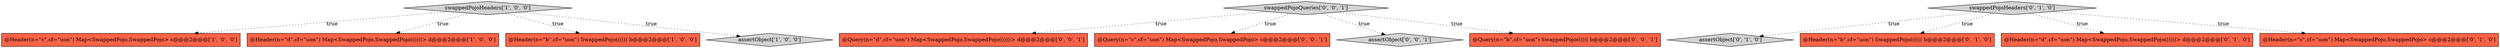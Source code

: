 digraph {
3 [style = filled, label = "@Header(n=\"c\",cf=\"uon\") Map<SwappedPojo,SwappedPojo> c@@@2@@@['1', '0', '0']", fillcolor = tomato, shape = box image = "AAA0AAABBB1BBB"];
13 [style = filled, label = "@Query(n=\"d\",cf=\"uon\") Map<SwappedPojo,SwappedPojo((((((> d@@@2@@@['0', '0', '1']", fillcolor = tomato, shape = box image = "AAA0AAABBB3BBB"];
2 [style = filled, label = "swappedPojoHeaders['1', '0', '0']", fillcolor = lightgray, shape = diamond image = "AAA0AAABBB1BBB"];
9 [style = filled, label = "swappedPojoHeaders['0', '1', '0']", fillcolor = lightgray, shape = diamond image = "AAA0AAABBB2BBB"];
7 [style = filled, label = "assertObject['0', '1', '0']", fillcolor = lightgray, shape = diamond image = "AAA0AAABBB2BBB"];
5 [style = filled, label = "@Header(n=\"b\",cf=\"uon\") SwappedPojo(((((( b@@@2@@@['0', '1', '0']", fillcolor = tomato, shape = box image = "AAA0AAABBB2BBB"];
1 [style = filled, label = "@Header(n=\"d\",cf=\"uon\") Map<SwappedPojo,SwappedPojo((((((> d@@@2@@@['1', '0', '0']", fillcolor = tomato, shape = box image = "AAA0AAABBB1BBB"];
8 [style = filled, label = "@Header(n=\"d\",cf=\"uon\") Map<SwappedPojo,SwappedPojo((((((> d@@@2@@@['0', '1', '0']", fillcolor = tomato, shape = box image = "AAA0AAABBB2BBB"];
12 [style = filled, label = "@Query(n=\"c\",cf=\"uon\") Map<SwappedPojo,SwappedPojo> c@@@2@@@['0', '0', '1']", fillcolor = tomato, shape = box image = "AAA0AAABBB3BBB"];
6 [style = filled, label = "@Header(n=\"c\",cf=\"uon\") Map<SwappedPojo,SwappedPojo> c@@@2@@@['0', '1', '0']", fillcolor = tomato, shape = box image = "AAA0AAABBB2BBB"];
11 [style = filled, label = "assertObject['0', '0', '1']", fillcolor = lightgray, shape = diamond image = "AAA0AAABBB3BBB"];
14 [style = filled, label = "@Query(n=\"b\",cf=\"uon\") SwappedPojo(((((( b@@@2@@@['0', '0', '1']", fillcolor = tomato, shape = box image = "AAA0AAABBB3BBB"];
4 [style = filled, label = "@Header(n=\"b\",cf=\"uon\") SwappedPojo(((((( b@@@2@@@['1', '0', '0']", fillcolor = tomato, shape = box image = "AAA0AAABBB1BBB"];
0 [style = filled, label = "assertObject['1', '0', '0']", fillcolor = lightgray, shape = diamond image = "AAA0AAABBB1BBB"];
10 [style = filled, label = "swappedPojoQueries['0', '0', '1']", fillcolor = lightgray, shape = diamond image = "AAA0AAABBB3BBB"];
2->3 [style = dotted, label="true"];
10->12 [style = dotted, label="true"];
2->0 [style = dotted, label="true"];
9->7 [style = dotted, label="true"];
10->13 [style = dotted, label="true"];
9->6 [style = dotted, label="true"];
10->11 [style = dotted, label="true"];
2->1 [style = dotted, label="true"];
10->14 [style = dotted, label="true"];
2->4 [style = dotted, label="true"];
9->8 [style = dotted, label="true"];
9->5 [style = dotted, label="true"];
}
